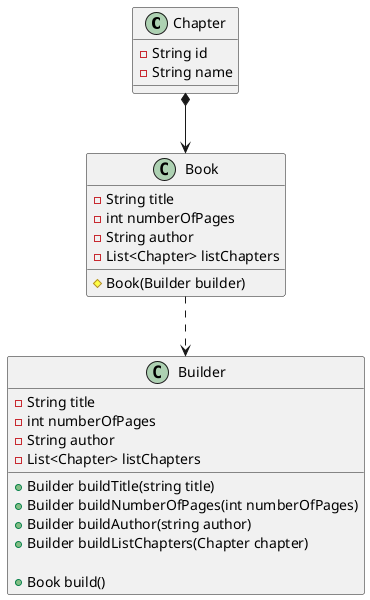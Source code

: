 @startuml
'https://plantuml.com/sequence-diagram

class Chapter {
    - String id
    - String name
}

class Book {
    - String title
    - int numberOfPages
    - String author
    - List<Chapter> listChapters

    #Book(Builder builder)
}

class Builder {
    - String title
    - int numberOfPages
    - String author
    - List<Chapter> listChapters

    + Builder buildTitle(string title)
    + Builder buildNumberOfPages(int numberOfPages)
    + Builder buildAuthor(string author)
    + Builder buildListChapters(Chapter chapter)

    +Book build()
}

Book ..> Builder
Chapter *--> Book

@enduml